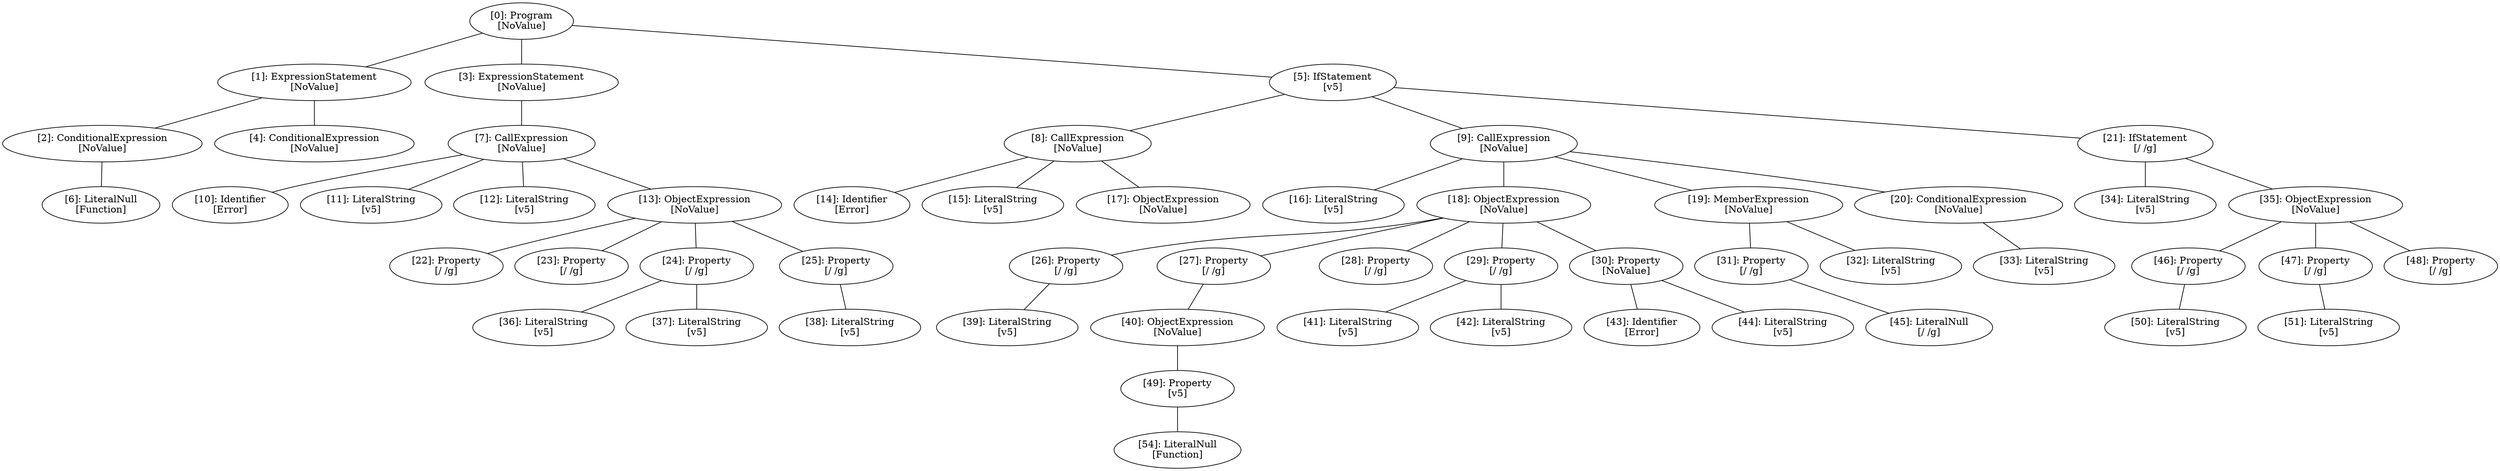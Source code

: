 // Result
graph {
	0 [label="[0]: Program
[NoValue]"]
	1 [label="[1]: ExpressionStatement
[NoValue]"]
	2 [label="[2]: ConditionalExpression
[NoValue]"]
	3 [label="[3]: ExpressionStatement
[NoValue]"]
	4 [label="[4]: ConditionalExpression
[NoValue]"]
	5 [label="[5]: IfStatement
[v5]"]
	6 [label="[6]: LiteralNull
[Function]"]
	7 [label="[7]: CallExpression
[NoValue]"]
	8 [label="[8]: CallExpression
[NoValue]"]
	9 [label="[9]: CallExpression
[NoValue]"]
	10 [label="[10]: Identifier
[Error]"]
	11 [label="[11]: LiteralString
[v5]"]
	12 [label="[12]: LiteralString
[v5]"]
	13 [label="[13]: ObjectExpression
[NoValue]"]
	14 [label="[14]: Identifier
[Error]"]
	15 [label="[15]: LiteralString
[v5]"]
	16 [label="[16]: LiteralString
[v5]"]
	17 [label="[17]: ObjectExpression
[NoValue]"]
	18 [label="[18]: ObjectExpression
[NoValue]"]
	19 [label="[19]: MemberExpression
[NoValue]"]
	20 [label="[20]: ConditionalExpression
[NoValue]"]
	21 [label="[21]: IfStatement
[/ /g]"]
	22 [label="[22]: Property
[/ /g]"]
	23 [label="[23]: Property
[/ /g]"]
	24 [label="[24]: Property
[/ /g]"]
	25 [label="[25]: Property
[/ /g]"]
	26 [label="[26]: Property
[/ /g]"]
	27 [label="[27]: Property
[/ /g]"]
	28 [label="[28]: Property
[/ /g]"]
	29 [label="[29]: Property
[/ /g]"]
	30 [label="[30]: Property
[NoValue]"]
	31 [label="[31]: Property
[/ /g]"]
	32 [label="[32]: LiteralString
[v5]"]
	33 [label="[33]: LiteralString
[v5]"]
	34 [label="[34]: LiteralString
[v5]"]
	35 [label="[35]: ObjectExpression
[NoValue]"]
	36 [label="[36]: LiteralString
[v5]"]
	37 [label="[37]: LiteralString
[v5]"]
	38 [label="[38]: LiteralString
[v5]"]
	39 [label="[39]: LiteralString
[v5]"]
	40 [label="[40]: ObjectExpression
[NoValue]"]
	41 [label="[41]: LiteralString
[v5]"]
	42 [label="[42]: LiteralString
[v5]"]
	43 [label="[43]: Identifier
[Error]"]
	44 [label="[44]: LiteralString
[v5]"]
	45 [label="[45]: LiteralNull
[/ /g]"]
	46 [label="[46]: Property
[/ /g]"]
	47 [label="[47]: Property
[/ /g]"]
	48 [label="[48]: Property
[/ /g]"]
	49 [label="[49]: Property
[v5]"]
	50 [label="[50]: LiteralString
[v5]"]
	51 [label="[51]: LiteralString
[v5]"]
	54 [label="[54]: LiteralNull
[Function]"]
	0 -- 1
	0 -- 3
	0 -- 5
	1 -- 2
	1 -- 4
	2 -- 6
	3 -- 7
	5 -- 8
	5 -- 9
	5 -- 21
	7 -- 10
	7 -- 11
	7 -- 12
	7 -- 13
	8 -- 14
	8 -- 15
	8 -- 17
	9 -- 16
	9 -- 18
	9 -- 19
	9 -- 20
	13 -- 22
	13 -- 23
	13 -- 24
	13 -- 25
	18 -- 26
	18 -- 27
	18 -- 28
	18 -- 29
	18 -- 30
	19 -- 31
	19 -- 32
	20 -- 33
	21 -- 34
	21 -- 35
	24 -- 36
	24 -- 37
	25 -- 38
	26 -- 39
	27 -- 40
	29 -- 41
	29 -- 42
	30 -- 43
	30 -- 44
	31 -- 45
	35 -- 46
	35 -- 47
	35 -- 48
	40 -- 49
	46 -- 50
	47 -- 51
	49 -- 54
}
